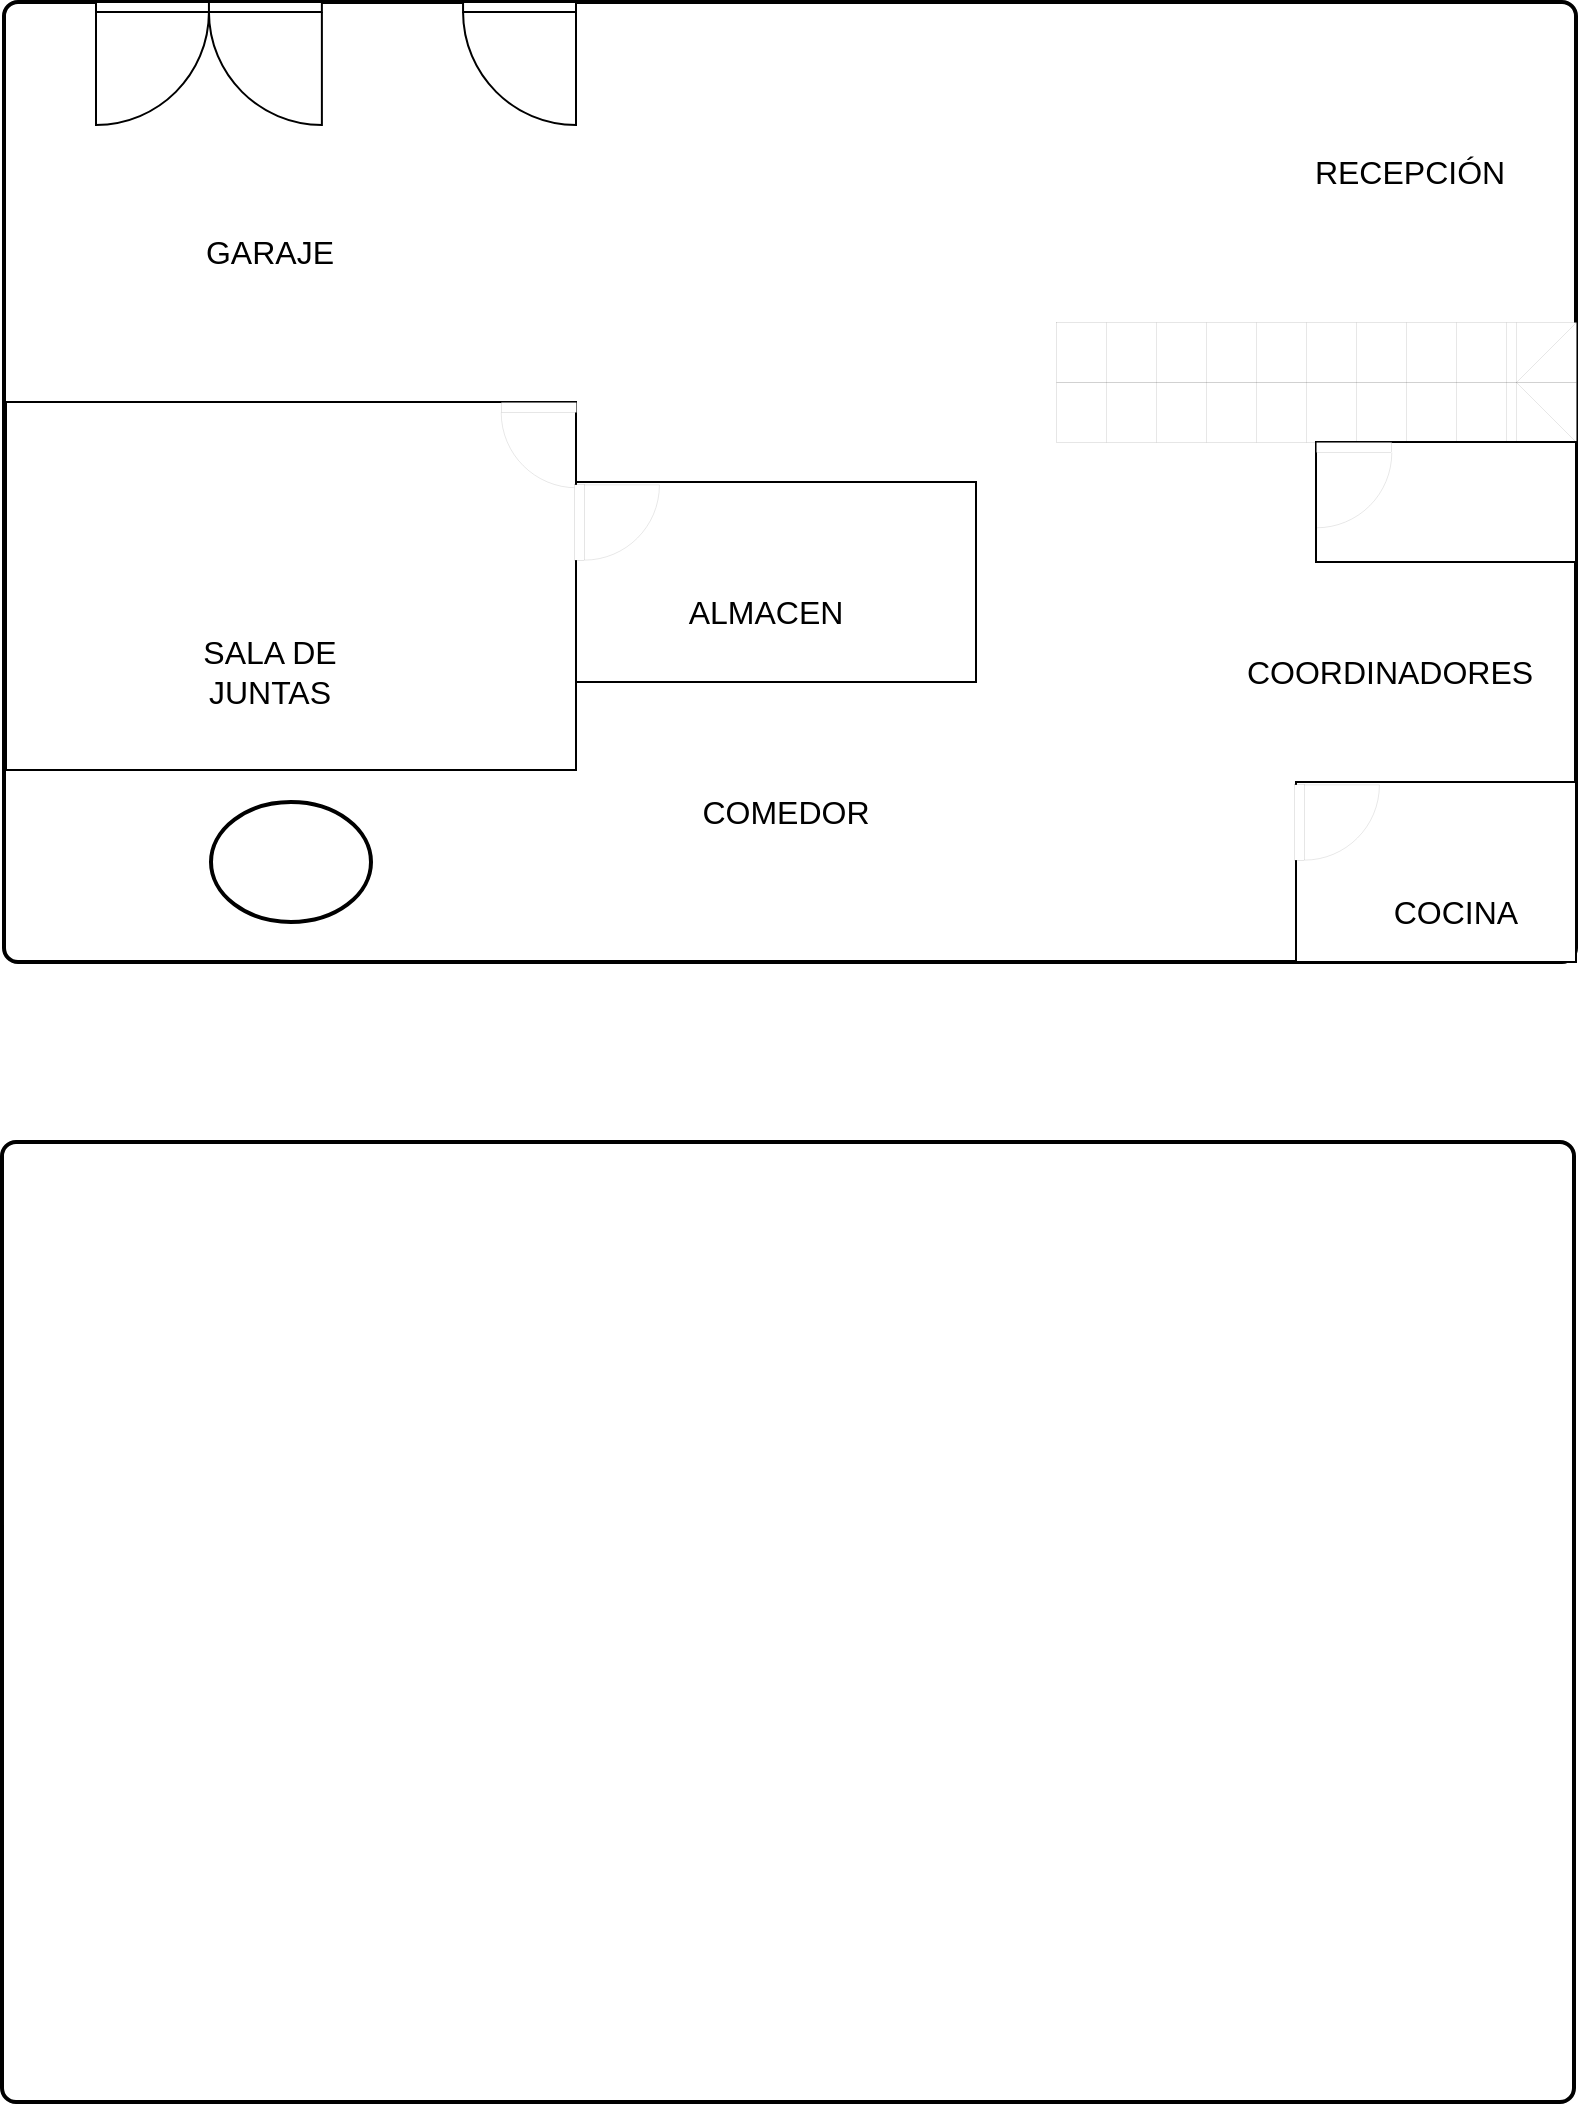 <mxfile version="20.0.4" type="github">
  <diagram id="bTS_LiYmaEEEzgW34JEY" name="Page-1">
    <mxGraphModel dx="1278" dy="588" grid="1" gridSize="10" guides="1" tooltips="1" connect="1" arrows="1" fold="1" page="1" pageScale="1" pageWidth="850" pageHeight="1100" math="0" shadow="0">
      <root>
        <mxCell id="0" />
        <mxCell id="1" parent="0" />
        <mxCell id="_0CYCBEmbeg0SdtYCm0v-1" value="" style="rounded=1;whiteSpace=wrap;html=1;absoluteArcSize=1;arcSize=14;strokeWidth=2;" vertex="1" parent="1">
          <mxGeometry x="33" y="80" width="786" height="480" as="geometry" />
        </mxCell>
        <mxCell id="_0CYCBEmbeg0SdtYCm0v-3" value="" style="verticalLabelPosition=bottom;html=1;verticalAlign=top;align=center;shape=mxgraph.floorplan.doorDouble;aspect=fixed;" vertex="1" parent="1">
          <mxGeometry x="79" y="80" width="112.94" height="60" as="geometry" />
        </mxCell>
        <mxCell id="_0CYCBEmbeg0SdtYCm0v-4" value="" style="verticalLabelPosition=bottom;html=1;verticalAlign=top;align=center;shape=mxgraph.floorplan.doorRight;aspect=fixed;" vertex="1" parent="1">
          <mxGeometry x="262.53" y="80" width="56.47" height="60" as="geometry" />
        </mxCell>
        <mxCell id="_0CYCBEmbeg0SdtYCm0v-10" value="" style="strokeWidth=2;html=1;shape=mxgraph.flowchart.start_2;whiteSpace=wrap;shadow=0;sketch=0;" vertex="1" parent="1">
          <mxGeometry x="136.5" y="480" width="80" height="60" as="geometry" />
        </mxCell>
        <mxCell id="_0CYCBEmbeg0SdtYCm0v-11" value="" style="verticalLabelPosition=bottom;html=1;verticalAlign=top;align=center;shape=mxgraph.floorplan.stairsRest;shadow=0;sketch=0;strokeWidth=0;" vertex="1" parent="1">
          <mxGeometry x="559" y="240" width="260" height="60" as="geometry" />
        </mxCell>
        <mxCell id="_0CYCBEmbeg0SdtYCm0v-13" value="" style="verticalLabelPosition=bottom;verticalAlign=top;html=1;shape=mxgraph.basic.rect;fillColor2=none;strokeWidth=1;size=20;indent=5;shadow=0;sketch=0;" vertex="1" parent="1">
          <mxGeometry x="34" y="280" width="285" height="184" as="geometry" />
        </mxCell>
        <mxCell id="_0CYCBEmbeg0SdtYCm0v-14" value="" style="verticalLabelPosition=bottom;verticalAlign=top;html=1;shape=mxgraph.basic.rect;fillColor2=none;strokeWidth=1;size=20;indent=5;shadow=0;sketch=0;" vertex="1" parent="1">
          <mxGeometry x="319" y="320" width="200" height="100" as="geometry" />
        </mxCell>
        <mxCell id="_0CYCBEmbeg0SdtYCm0v-15" value="" style="verticalLabelPosition=bottom;verticalAlign=top;html=1;shape=mxgraph.basic.rect;fillColor2=none;strokeWidth=1;size=20;indent=5;shadow=0;sketch=0;" vertex="1" parent="1">
          <mxGeometry x="679" y="470" width="140" height="90" as="geometry" />
        </mxCell>
        <mxCell id="_0CYCBEmbeg0SdtYCm0v-16" value="" style="verticalLabelPosition=bottom;verticalAlign=top;html=1;shape=mxgraph.basic.rect;fillColor2=none;strokeWidth=1;size=20;indent=5;shadow=0;sketch=0;" vertex="1" parent="1">
          <mxGeometry x="689" y="300" width="130" height="60" as="geometry" />
        </mxCell>
        <mxCell id="_0CYCBEmbeg0SdtYCm0v-17" value="SALA DE&lt;br style=&quot;font-size: 16px;&quot;&gt;JUNTAS" style="text;html=1;strokeColor=none;fillColor=none;align=center;verticalAlign=middle;whiteSpace=wrap;rounded=0;shadow=0;sketch=0;fontSize=16;" vertex="1" parent="1">
          <mxGeometry x="119" y="400" width="93.53" height="30" as="geometry" />
        </mxCell>
        <mxCell id="_0CYCBEmbeg0SdtYCm0v-18" value="GARAJE" style="text;html=1;strokeColor=none;fillColor=none;align=center;verticalAlign=middle;whiteSpace=wrap;rounded=0;shadow=0;sketch=0;fontSize=16;" vertex="1" parent="1">
          <mxGeometry x="119" y="190" width="93.53" height="30" as="geometry" />
        </mxCell>
        <mxCell id="_0CYCBEmbeg0SdtYCm0v-19" value="ALMACEN" style="text;html=1;strokeColor=none;fillColor=none;align=center;verticalAlign=middle;whiteSpace=wrap;rounded=0;shadow=0;sketch=0;fontSize=16;" vertex="1" parent="1">
          <mxGeometry x="367.23" y="370" width="93.53" height="30" as="geometry" />
        </mxCell>
        <mxCell id="_0CYCBEmbeg0SdtYCm0v-21" value="COMEDOR" style="text;html=1;strokeColor=none;fillColor=none;align=center;verticalAlign=middle;whiteSpace=wrap;rounded=0;shadow=0;sketch=0;fontSize=16;" vertex="1" parent="1">
          <mxGeometry x="377.23" y="470" width="93.53" height="30" as="geometry" />
        </mxCell>
        <mxCell id="_0CYCBEmbeg0SdtYCm0v-22" value="COCINA" style="text;html=1;strokeColor=none;fillColor=none;align=center;verticalAlign=middle;whiteSpace=wrap;rounded=0;shadow=0;sketch=0;fontSize=16;" vertex="1" parent="1">
          <mxGeometry x="712.23" y="520" width="93.53" height="30" as="geometry" />
        </mxCell>
        <mxCell id="_0CYCBEmbeg0SdtYCm0v-23" value="RECEPCIÓN" style="text;html=1;strokeColor=none;fillColor=none;align=center;verticalAlign=middle;whiteSpace=wrap;rounded=0;shadow=0;sketch=0;fontSize=16;" vertex="1" parent="1">
          <mxGeometry x="689" y="150" width="93.53" height="30" as="geometry" />
        </mxCell>
        <mxCell id="_0CYCBEmbeg0SdtYCm0v-25" value="COORDINADORES" style="text;html=1;strokeColor=none;fillColor=none;align=center;verticalAlign=middle;whiteSpace=wrap;rounded=0;shadow=0;sketch=0;fontSize=16;" vertex="1" parent="1">
          <mxGeometry x="679" y="400" width="93.53" height="30" as="geometry" />
        </mxCell>
        <mxCell id="_0CYCBEmbeg0SdtYCm0v-26" value="" style="verticalLabelPosition=bottom;html=1;verticalAlign=top;align=center;shape=mxgraph.floorplan.doorRight;aspect=fixed;shadow=0;sketch=0;fontSize=16;strokeWidth=0;" vertex="1" parent="1">
          <mxGeometry x="281.36" y="280" width="37.64" height="40" as="geometry" />
        </mxCell>
        <mxCell id="_0CYCBEmbeg0SdtYCm0v-27" value="" style="verticalLabelPosition=bottom;html=1;verticalAlign=top;align=center;shape=mxgraph.floorplan.doorRight;aspect=fixed;shadow=0;sketch=0;fontSize=16;strokeWidth=0;rotation=-90;" vertex="1" parent="1">
          <mxGeometry x="319" y="320" width="37.65" height="40" as="geometry" />
        </mxCell>
        <mxCell id="_0CYCBEmbeg0SdtYCm0v-28" value="" style="verticalLabelPosition=bottom;html=1;verticalAlign=top;align=center;shape=mxgraph.floorplan.doorRight;aspect=fixed;shadow=0;sketch=0;fontSize=16;strokeWidth=0;rotation=-90;" vertex="1" parent="1">
          <mxGeometry x="679" y="470" width="37.64" height="40" as="geometry" />
        </mxCell>
        <mxCell id="_0CYCBEmbeg0SdtYCm0v-30" value="" style="verticalLabelPosition=bottom;html=1;verticalAlign=top;align=center;shape=mxgraph.floorplan.doorLeft;aspect=fixed;shadow=0;sketch=0;fontSize=16;strokeWidth=0;" vertex="1" parent="1">
          <mxGeometry x="689" y="300" width="37.65" height="40" as="geometry" />
        </mxCell>
        <mxCell id="_0CYCBEmbeg0SdtYCm0v-31" value="" style="rounded=1;whiteSpace=wrap;html=1;absoluteArcSize=1;arcSize=14;strokeWidth=2;" vertex="1" parent="1">
          <mxGeometry x="32" y="650" width="786" height="480" as="geometry" />
        </mxCell>
      </root>
    </mxGraphModel>
  </diagram>
</mxfile>
